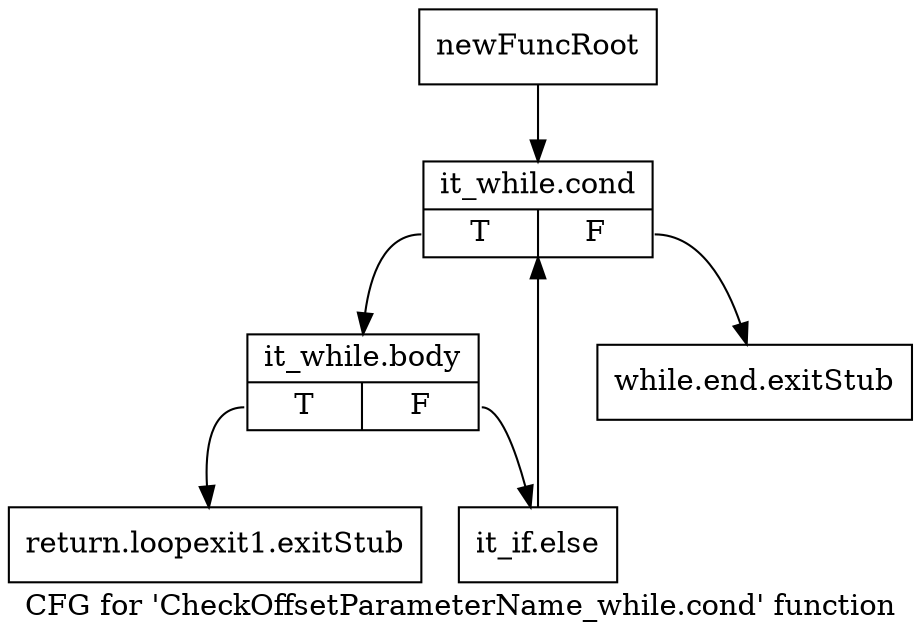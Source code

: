 digraph "CFG for 'CheckOffsetParameterName_while.cond' function" {
	label="CFG for 'CheckOffsetParameterName_while.cond' function";

	Node0x2aa9a80 [shape=record,label="{newFuncRoot}"];
	Node0x2aa9a80 -> Node0x2aa9b70;
	Node0x2aa9ad0 [shape=record,label="{while.end.exitStub}"];
	Node0x2aa9b20 [shape=record,label="{return.loopexit1.exitStub}"];
	Node0x2aa9b70 [shape=record,label="{it_while.cond|{<s0>T|<s1>F}}"];
	Node0x2aa9b70:s0 -> Node0x2aa9bc0;
	Node0x2aa9b70:s1 -> Node0x2aa9ad0;
	Node0x2aa9bc0 [shape=record,label="{it_while.body|{<s0>T|<s1>F}}"];
	Node0x2aa9bc0:s0 -> Node0x2aa9b20;
	Node0x2aa9bc0:s1 -> Node0x2aa9c10;
	Node0x2aa9c10 [shape=record,label="{it_if.else}"];
	Node0x2aa9c10 -> Node0x2aa9b70;
}
